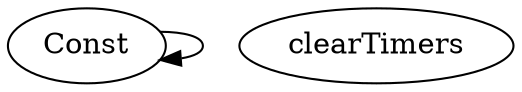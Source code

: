 /* Created by mdot for Matlab */
digraph m2html {
  Const -> Const;

  Const [URL="Const.html"];
  clearTimers [URL="clearTimers.html"];
}